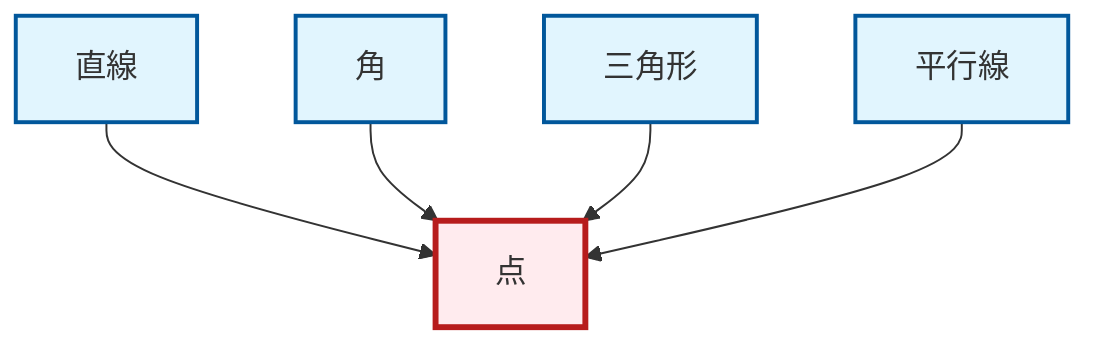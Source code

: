 graph TD
    classDef definition fill:#e1f5fe,stroke:#01579b,stroke-width:2px
    classDef theorem fill:#f3e5f5,stroke:#4a148c,stroke-width:2px
    classDef axiom fill:#fff3e0,stroke:#e65100,stroke-width:2px
    classDef example fill:#e8f5e9,stroke:#1b5e20,stroke-width:2px
    classDef current fill:#ffebee,stroke:#b71c1c,stroke-width:3px
    def-angle["角"]:::definition
    def-triangle["三角形"]:::definition
    def-point["点"]:::definition
    def-parallel["平行線"]:::definition
    def-line["直線"]:::definition
    def-line --> def-point
    def-angle --> def-point
    def-triangle --> def-point
    def-parallel --> def-point
    class def-point current